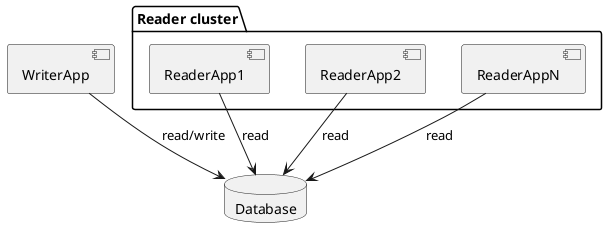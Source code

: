 @startuml

@startuml

package "Reader cluster"{
    [ReaderApp1]
    [ReaderApp2]
    [ReaderAppN]
}

[WriterApp]
database Database

ReaderApp1 --> Database: read
ReaderApp2 --> Database: read
ReaderAppN --> Database: read
WriterApp --> Database: read/write


@enduml

@enduml